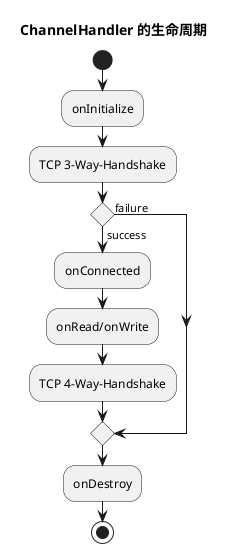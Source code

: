 @startuml ChannelHandler-Lifecycle
title ChannelHandler 的生命周期
hide empty description

start
:onInitialize;
:TCP 3-Way-Handshake;
if () then(success)
:onConnected;
:onRead/onWrite;
:TCP 4-Way-Handshake;
else(failure)
endif
:onDestroy;

stop
@enduml